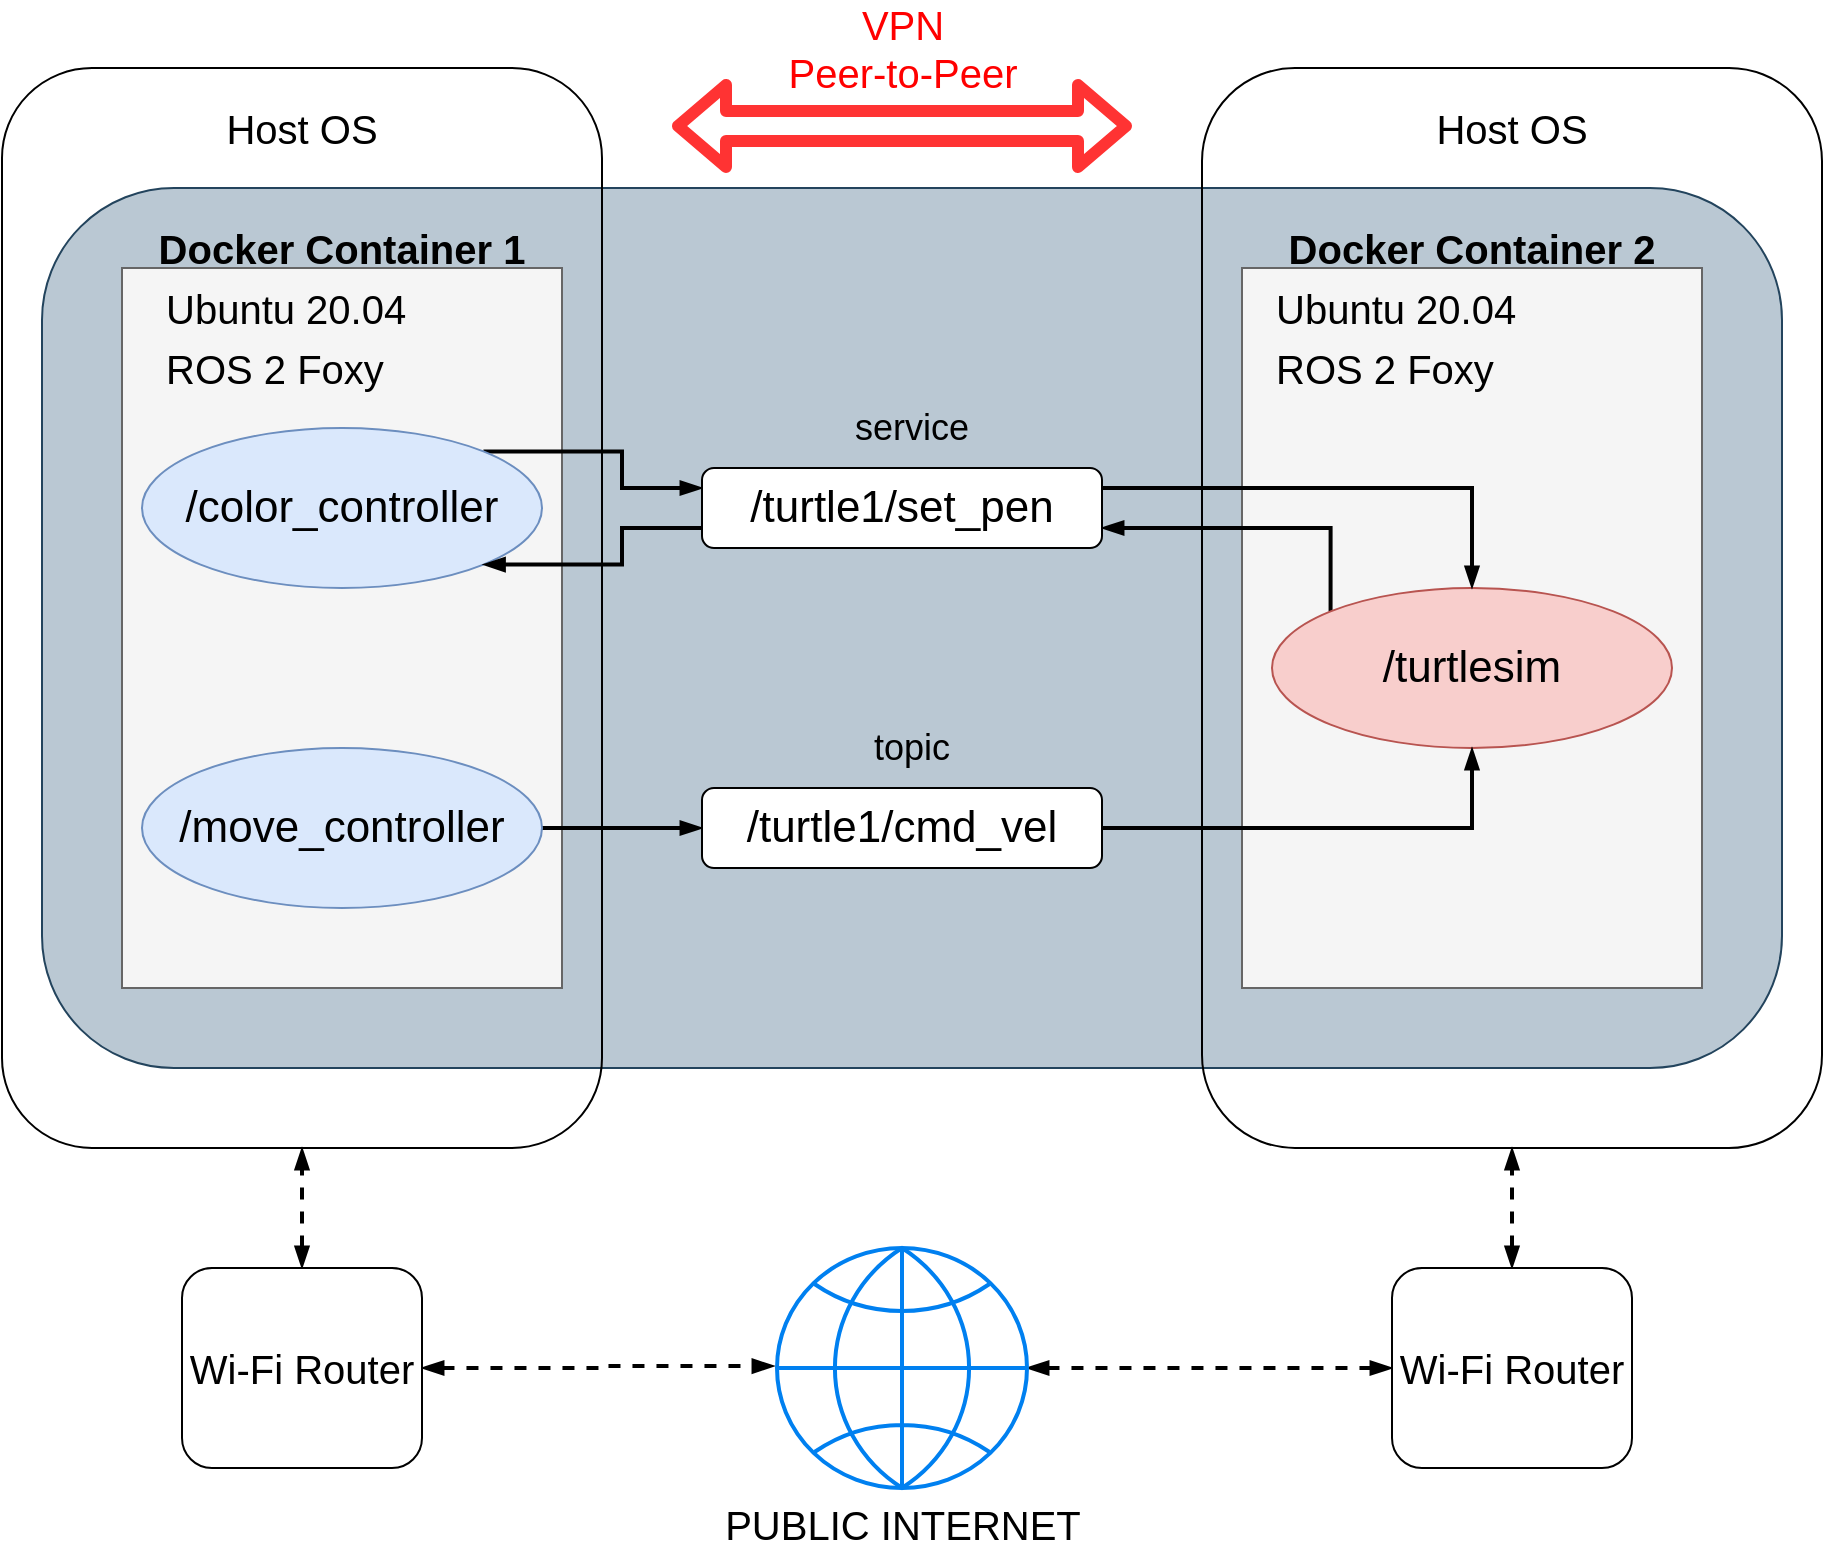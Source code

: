 <mxfile version="14.7.6" type="device"><diagram id="ZgK-rg60SdYdkfQ-bzUN" name="Page-1"><mxGraphModel dx="1673" dy="138" grid="1" gridSize="10" guides="1" tooltips="1" connect="1" arrows="1" fold="1" page="1" pageScale="1" pageWidth="1169" pageHeight="827" math="0" shadow="0"><root><mxCell id="0"/><mxCell id="1" parent="0"/><mxCell id="8QPdw4msQSsCbI8SWVOe-69" value="" style="rounded=1;whiteSpace=wrap;html=1;fontSize=20;align=center;fillColor=#bac8d3;strokeColor=#23445d;" parent="1" vertex="1"><mxGeometry x="110" y="940" width="870" height="440" as="geometry"/></mxCell><mxCell id="8QPdw4msQSsCbI8SWVOe-26" value="" style="rounded=0;whiteSpace=wrap;html=1;fontSize=20;fontColor=#333333;align=left;fillColor=#f5f5f5;strokeColor=#666666;" parent="1" vertex="1"><mxGeometry x="710" y="980" width="230" height="360" as="geometry"/></mxCell><mxCell id="8QPdw4msQSsCbI8SWVOe-21" value="" style="rounded=0;whiteSpace=wrap;html=1;fontSize=20;fontColor=#333333;align=left;fillColor=#f5f5f5;strokeColor=#666666;" parent="1" vertex="1"><mxGeometry x="150" y="980" width="220" height="360" as="geometry"/></mxCell><mxCell id="8QPdw4msQSsCbI8SWVOe-12" style="edgeStyle=orthogonalEdgeStyle;rounded=0;orthogonalLoop=1;jettySize=auto;html=1;exitX=1;exitY=0;exitDx=0;exitDy=0;entryX=0;entryY=0.25;entryDx=0;entryDy=0;strokeWidth=2;endArrow=blockThin;endFill=1;" parent="1" source="8QPdw4msQSsCbI8SWVOe-1" target="8QPdw4msQSsCbI8SWVOe-6" edge="1"><mxGeometry relative="1" as="geometry"/></mxCell><mxCell id="8QPdw4msQSsCbI8SWVOe-1" value="&lt;font style=&quot;font-size: 22px&quot;&gt;/color_controller&lt;/font&gt;" style="ellipse;whiteSpace=wrap;html=1;fillColor=#dae8fc;strokeColor=#6c8ebf;" parent="1" vertex="1"><mxGeometry x="160" y="1060" width="200" height="80" as="geometry"/></mxCell><mxCell id="8QPdw4msQSsCbI8SWVOe-10" style="edgeStyle=orthogonalEdgeStyle;rounded=0;orthogonalLoop=1;jettySize=auto;html=1;exitX=1;exitY=0.5;exitDx=0;exitDy=0;entryX=0;entryY=0.5;entryDx=0;entryDy=0;strokeWidth=2;endArrow=blockThin;endFill=1;" parent="1" source="8QPdw4msQSsCbI8SWVOe-2" target="8QPdw4msQSsCbI8SWVOe-5" edge="1"><mxGeometry relative="1" as="geometry"/></mxCell><mxCell id="8QPdw4msQSsCbI8SWVOe-2" value="&lt;font style=&quot;font-size: 22px&quot;&gt;/move_controller&lt;/font&gt;" style="ellipse;whiteSpace=wrap;html=1;fillColor=#dae8fc;strokeColor=#6c8ebf;" parent="1" vertex="1"><mxGeometry x="160" y="1220" width="200" height="80" as="geometry"/></mxCell><mxCell id="8QPdw4msQSsCbI8SWVOe-14" style="edgeStyle=orthogonalEdgeStyle;rounded=0;orthogonalLoop=1;jettySize=auto;html=1;exitX=0;exitY=0;exitDx=0;exitDy=0;entryX=1;entryY=0.75;entryDx=0;entryDy=0;strokeWidth=2;endArrow=blockThin;endFill=1;" parent="1" source="8QPdw4msQSsCbI8SWVOe-4" target="8QPdw4msQSsCbI8SWVOe-6" edge="1"><mxGeometry relative="1" as="geometry"><Array as="points"><mxPoint x="754" y="1110"/></Array></mxGeometry></mxCell><mxCell id="8QPdw4msQSsCbI8SWVOe-4" value="&lt;font style=&quot;font-size: 22px&quot;&gt;/turtlesim&lt;/font&gt;" style="ellipse;whiteSpace=wrap;html=1;fillColor=#f8cecc;strokeColor=#b85450;" parent="1" vertex="1"><mxGeometry x="725" y="1140" width="200" height="80" as="geometry"/></mxCell><mxCell id="8QPdw4msQSsCbI8SWVOe-11" style="edgeStyle=orthogonalEdgeStyle;rounded=0;orthogonalLoop=1;jettySize=auto;html=1;exitX=1;exitY=0.5;exitDx=0;exitDy=0;entryX=0.5;entryY=1;entryDx=0;entryDy=0;strokeWidth=2;endArrow=blockThin;endFill=1;" parent="1" source="8QPdw4msQSsCbI8SWVOe-5" target="8QPdw4msQSsCbI8SWVOe-4" edge="1"><mxGeometry relative="1" as="geometry"/></mxCell><mxCell id="8QPdw4msQSsCbI8SWVOe-5" value="&lt;font style=&quot;font-size: 22px&quot;&gt;/turtle1/cmd_vel&lt;/font&gt;" style="rounded=1;whiteSpace=wrap;html=1;" parent="1" vertex="1"><mxGeometry x="440" y="1240" width="200" height="40" as="geometry"/></mxCell><mxCell id="8QPdw4msQSsCbI8SWVOe-13" style="edgeStyle=orthogonalEdgeStyle;rounded=0;orthogonalLoop=1;jettySize=auto;html=1;exitX=1;exitY=0.25;exitDx=0;exitDy=0;entryX=0.5;entryY=0;entryDx=0;entryDy=0;strokeWidth=2;endArrow=blockThin;endFill=1;" parent="1" source="8QPdw4msQSsCbI8SWVOe-6" target="8QPdw4msQSsCbI8SWVOe-4" edge="1"><mxGeometry relative="1" as="geometry"/></mxCell><mxCell id="8QPdw4msQSsCbI8SWVOe-15" style="edgeStyle=orthogonalEdgeStyle;rounded=0;orthogonalLoop=1;jettySize=auto;html=1;exitX=0;exitY=0.75;exitDx=0;exitDy=0;entryX=1;entryY=1;entryDx=0;entryDy=0;strokeWidth=2;endArrow=blockThin;endFill=1;" parent="1" source="8QPdw4msQSsCbI8SWVOe-6" target="8QPdw4msQSsCbI8SWVOe-1" edge="1"><mxGeometry relative="1" as="geometry"/></mxCell><mxCell id="8QPdw4msQSsCbI8SWVOe-6" value="&lt;font style=&quot;font-size: 22px&quot;&gt;/turtle1/set_pen&lt;/font&gt;" style="rounded=1;whiteSpace=wrap;html=1;" parent="1" vertex="1"><mxGeometry x="440" y="1080" width="200" height="40" as="geometry"/></mxCell><mxCell id="8QPdw4msQSsCbI8SWVOe-7" value="&lt;font style=&quot;font-size: 18px&quot;&gt;topic&lt;/font&gt;" style="text;html=1;strokeColor=none;fillColor=none;align=center;verticalAlign=middle;whiteSpace=wrap;rounded=0;" parent="1" vertex="1"><mxGeometry x="490" y="1210" width="110" height="20" as="geometry"/></mxCell><mxCell id="8QPdw4msQSsCbI8SWVOe-8" value="&lt;font style=&quot;font-size: 18px&quot;&gt;service&lt;/font&gt;" style="text;html=1;strokeColor=none;fillColor=none;align=center;verticalAlign=middle;whiteSpace=wrap;rounded=0;" parent="1" vertex="1"><mxGeometry x="475" y="1050" width="140" height="20" as="geometry"/></mxCell><mxCell id="8QPdw4msQSsCbI8SWVOe-18" value="Host OS" style="text;html=1;strokeColor=none;fillColor=none;align=center;verticalAlign=middle;whiteSpace=wrap;rounded=0;fontSize=20;" parent="1" vertex="1"><mxGeometry x="170" y="900" width="140" height="20" as="geometry"/></mxCell><mxCell id="8QPdw4msQSsCbI8SWVOe-23" value="Ubuntu 20.04" style="text;html=1;strokeColor=none;fillColor=none;align=left;verticalAlign=middle;whiteSpace=wrap;rounded=0;fontSize=20;" parent="1" vertex="1"><mxGeometry x="170" y="990" width="140" height="20" as="geometry"/></mxCell><mxCell id="8QPdw4msQSsCbI8SWVOe-24" value="ROS 2 Foxy" style="text;html=1;strokeColor=none;fillColor=none;align=left;verticalAlign=middle;whiteSpace=wrap;rounded=0;fontSize=20;" parent="1" vertex="1"><mxGeometry x="170" y="1020" width="140" height="20" as="geometry"/></mxCell><mxCell id="8QPdw4msQSsCbI8SWVOe-25" value="Docker Container 1" style="text;html=1;strokeColor=none;fillColor=none;align=center;verticalAlign=middle;whiteSpace=wrap;rounded=0;fontSize=20;fontStyle=1" parent="1" vertex="1"><mxGeometry x="140" y="960" width="240" height="20" as="geometry"/></mxCell><mxCell id="8QPdw4msQSsCbI8SWVOe-27" value="Docker Container 2" style="text;html=1;strokeColor=none;fillColor=none;align=center;verticalAlign=middle;whiteSpace=wrap;rounded=0;fontSize=20;fontStyle=1" parent="1" vertex="1"><mxGeometry x="700" y="960" width="250" height="20" as="geometry"/></mxCell><mxCell id="8QPdw4msQSsCbI8SWVOe-28" value="Ubuntu 20.04" style="text;html=1;strokeColor=none;fillColor=none;align=left;verticalAlign=middle;whiteSpace=wrap;rounded=0;fontSize=20;" parent="1" vertex="1"><mxGeometry x="725" y="990" width="140" height="20" as="geometry"/></mxCell><mxCell id="8QPdw4msQSsCbI8SWVOe-29" value="ROS 2 Foxy" style="text;html=1;strokeColor=none;fillColor=none;align=left;verticalAlign=middle;whiteSpace=wrap;rounded=0;fontSize=20;" parent="1" vertex="1"><mxGeometry x="725" y="1020" width="140" height="20" as="geometry"/></mxCell><mxCell id="8QPdw4msQSsCbI8SWVOe-41" style="edgeStyle=orthogonalEdgeStyle;rounded=0;orthogonalLoop=1;jettySize=auto;html=1;exitX=1;exitY=0.5;exitDx=0;exitDy=0;entryX=-0.012;entryY=0.492;entryDx=0;entryDy=0;entryPerimeter=0;dashed=1;fontSize=20;fontColor=#000000;startArrow=blockThin;startFill=1;endArrow=blockThin;endFill=1;strokeWidth=2;" parent="1" source="8QPdw4msQSsCbI8SWVOe-36" target="8QPdw4msQSsCbI8SWVOe-39" edge="1"><mxGeometry relative="1" as="geometry"/></mxCell><mxCell id="8QPdw4msQSsCbI8SWVOe-42" style="edgeStyle=orthogonalEdgeStyle;rounded=0;orthogonalLoop=1;jettySize=auto;html=1;exitX=0.5;exitY=0;exitDx=0;exitDy=0;entryX=0.5;entryY=1;entryDx=0;entryDy=0;dashed=1;fontSize=20;fontColor=#000000;startArrow=blockThin;startFill=1;endArrow=blockThin;endFill=1;strokeWidth=2;" parent="1" source="8QPdw4msQSsCbI8SWVOe-36" target="8QPdw4msQSsCbI8SWVOe-16" edge="1"><mxGeometry relative="1" as="geometry"/></mxCell><mxCell id="8QPdw4msQSsCbI8SWVOe-36" value="Wi-Fi Router" style="rounded=1;whiteSpace=wrap;html=1;fontSize=20;fontColor=#000000;align=center;" parent="1" vertex="1"><mxGeometry x="180" y="1480" width="120" height="100" as="geometry"/></mxCell><mxCell id="rDFfNMZisYe_2G9wobSp-11" style="edgeStyle=orthogonalEdgeStyle;rounded=0;orthogonalLoop=1;jettySize=auto;html=1;entryX=0;entryY=0.5;entryDx=0;entryDy=0;endArrow=blockThin;endFill=1;strokeWidth=2;dashed=1;startArrow=blockThin;startFill=1;" edge="1" parent="1" source="8QPdw4msQSsCbI8SWVOe-39" target="rDFfNMZisYe_2G9wobSp-10"><mxGeometry relative="1" as="geometry"/></mxCell><mxCell id="8QPdw4msQSsCbI8SWVOe-39" value="PUBLIC INTERNET" style="html=1;verticalLabelPosition=bottom;align=center;labelBackgroundColor=#ffffff;verticalAlign=top;strokeWidth=2;strokeColor=#0080F0;shadow=0;dashed=0;shape=mxgraph.ios7.icons.globe;fontSize=20;fontColor=#000000;" parent="1" vertex="1"><mxGeometry x="477.5" y="1470" width="125" height="120" as="geometry"/></mxCell><mxCell id="8QPdw4msQSsCbI8SWVOe-72" value="" style="shape=flexArrow;endArrow=classic;startArrow=classic;html=1;fontSize=20;fontColor=#FF0000;strokeColor=#FF3333;strokeWidth=6;" parent="1" edge="1"><mxGeometry width="100" height="100" relative="1" as="geometry"><mxPoint x="425" y="909" as="sourcePoint"/><mxPoint x="655" y="909" as="targetPoint"/></mxGeometry></mxCell><mxCell id="8QPdw4msQSsCbI8SWVOe-73" value="&lt;div&gt;VPN&lt;/div&gt;&lt;div&gt;Peer-to-Peer&lt;/div&gt;" style="edgeLabel;html=1;align=center;verticalAlign=middle;resizable=0;points=[];fontSize=20;fontColor=#FF0000;" parent="8QPdw4msQSsCbI8SWVOe-72" vertex="1" connectable="0"><mxGeometry x="0.548" y="3" relative="1" as="geometry"><mxPoint x="-63" y="-36" as="offset"/></mxGeometry></mxCell><mxCell id="rDFfNMZisYe_2G9wobSp-2" value="" style="shape=image;verticalLabelPosition=bottom;labelBackgroundColor=#ffffff;verticalAlign=top;aspect=fixed;imageAspect=0;image=https://husarnet.com/img/husarnet_signet.svg;" vertex="1" parent="1"><mxGeometry x="310" y="990" width="52.38" height="60" as="geometry"/></mxCell><mxCell id="rDFfNMZisYe_2G9wobSp-9" value="Host OS" style="text;html=1;strokeColor=none;fillColor=none;align=center;verticalAlign=middle;whiteSpace=wrap;rounded=0;fontSize=20;" vertex="1" parent="1"><mxGeometry x="775" y="900" width="140" height="20" as="geometry"/></mxCell><mxCell id="rDFfNMZisYe_2G9wobSp-12" style="edgeStyle=orthogonalEdgeStyle;rounded=0;orthogonalLoop=1;jettySize=auto;html=1;entryX=0.5;entryY=1;entryDx=0;entryDy=0;endArrow=blockThin;endFill=1;startArrow=blockThin;startFill=1;strokeWidth=2;dashed=1;" edge="1" parent="1" source="rDFfNMZisYe_2G9wobSp-10" target="8QPdw4msQSsCbI8SWVOe-34"><mxGeometry relative="1" as="geometry"/></mxCell><mxCell id="rDFfNMZisYe_2G9wobSp-10" value="Wi-Fi Router" style="rounded=1;whiteSpace=wrap;html=1;fontSize=20;fontColor=#000000;align=center;" vertex="1" parent="1"><mxGeometry x="785" y="1480" width="120" height="100" as="geometry"/></mxCell><mxCell id="rDFfNMZisYe_2G9wobSp-21" value="" style="shape=image;verticalLabelPosition=bottom;labelBackgroundColor=#ffffff;verticalAlign=top;aspect=fixed;imageAspect=0;image=https://husarnet.com/img/husarnet_signet.svg;" vertex="1" parent="1"><mxGeometry x="880" y="990" width="52.38" height="60" as="geometry"/></mxCell><mxCell id="8QPdw4msQSsCbI8SWVOe-34" value="" style="rounded=1;whiteSpace=wrap;html=1;fillColor=none;" parent="1" vertex="1"><mxGeometry x="690" y="880" width="310" height="540" as="geometry"/></mxCell><mxCell id="8QPdw4msQSsCbI8SWVOe-16" value="" style="rounded=1;whiteSpace=wrap;html=1;fillColor=none;" parent="1" vertex="1"><mxGeometry x="90" y="880" width="300" height="540" as="geometry"/></mxCell></root></mxGraphModel></diagram></mxfile>